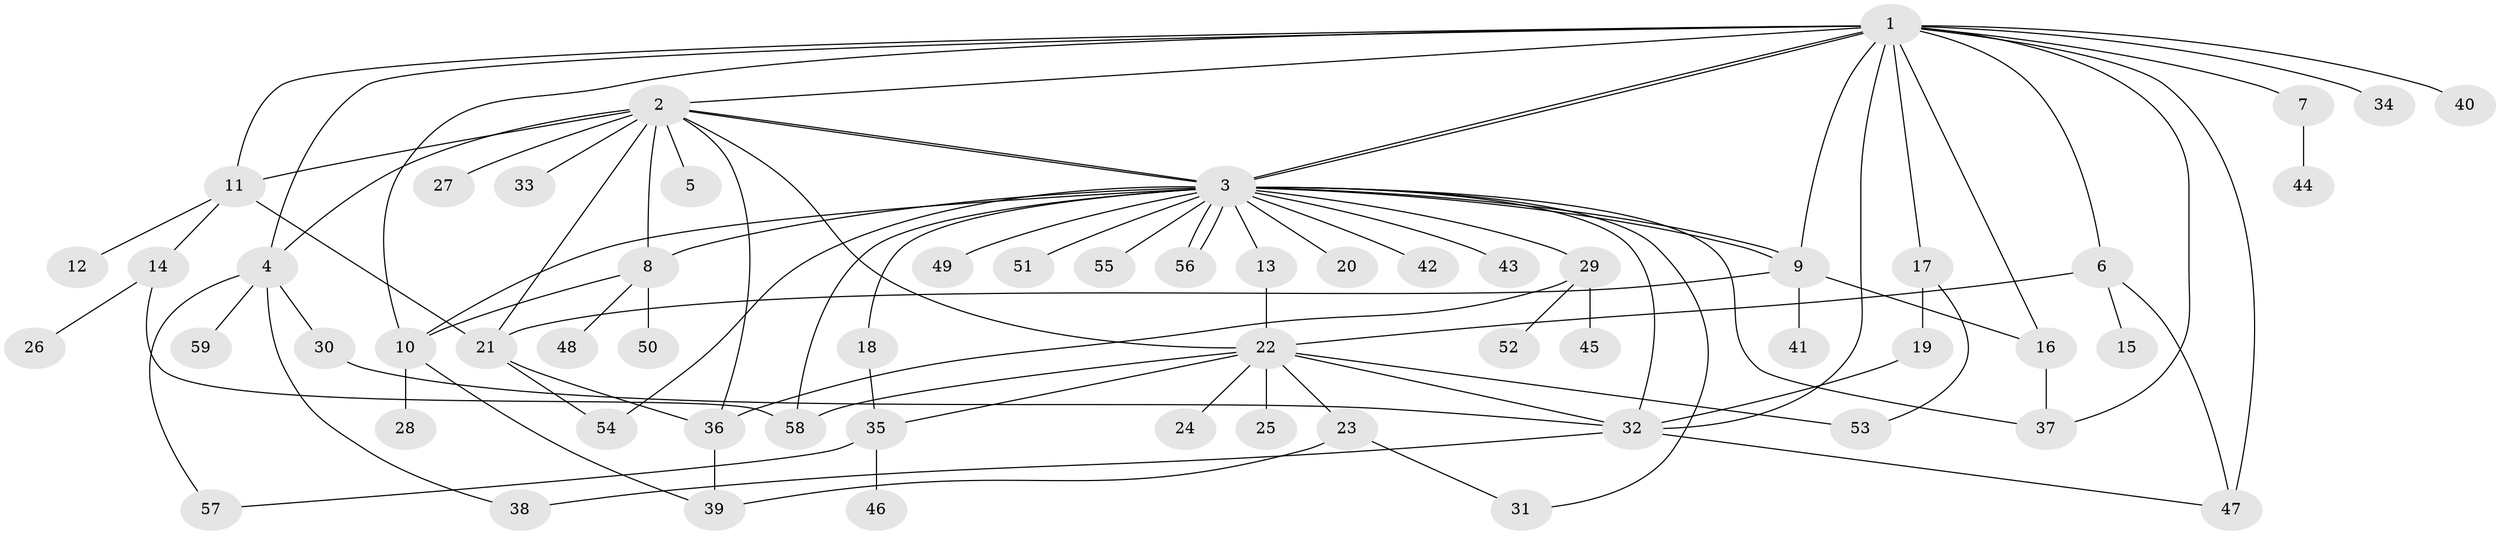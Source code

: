 // Generated by graph-tools (version 1.1) at 2025/26/03/09/25 03:26:08]
// undirected, 59 vertices, 94 edges
graph export_dot {
graph [start="1"]
  node [color=gray90,style=filled];
  1;
  2;
  3;
  4;
  5;
  6;
  7;
  8;
  9;
  10;
  11;
  12;
  13;
  14;
  15;
  16;
  17;
  18;
  19;
  20;
  21;
  22;
  23;
  24;
  25;
  26;
  27;
  28;
  29;
  30;
  31;
  32;
  33;
  34;
  35;
  36;
  37;
  38;
  39;
  40;
  41;
  42;
  43;
  44;
  45;
  46;
  47;
  48;
  49;
  50;
  51;
  52;
  53;
  54;
  55;
  56;
  57;
  58;
  59;
  1 -- 2;
  1 -- 3;
  1 -- 3;
  1 -- 4;
  1 -- 6;
  1 -- 7;
  1 -- 9;
  1 -- 10;
  1 -- 11;
  1 -- 16;
  1 -- 17;
  1 -- 32;
  1 -- 34;
  1 -- 37;
  1 -- 40;
  1 -- 47;
  2 -- 3;
  2 -- 3;
  2 -- 4;
  2 -- 5;
  2 -- 8;
  2 -- 11;
  2 -- 21;
  2 -- 22;
  2 -- 27;
  2 -- 33;
  2 -- 36;
  3 -- 8;
  3 -- 9;
  3 -- 9;
  3 -- 10;
  3 -- 13;
  3 -- 18;
  3 -- 20;
  3 -- 29;
  3 -- 31;
  3 -- 32;
  3 -- 37;
  3 -- 42;
  3 -- 43;
  3 -- 49;
  3 -- 51;
  3 -- 54;
  3 -- 55;
  3 -- 56;
  3 -- 56;
  3 -- 58;
  4 -- 30;
  4 -- 38;
  4 -- 57;
  4 -- 59;
  6 -- 15;
  6 -- 22;
  6 -- 47;
  7 -- 44;
  8 -- 10;
  8 -- 48;
  8 -- 50;
  9 -- 16;
  9 -- 21;
  9 -- 41;
  10 -- 28;
  10 -- 39;
  11 -- 12;
  11 -- 14;
  11 -- 21;
  13 -- 22;
  14 -- 26;
  14 -- 58;
  16 -- 37;
  17 -- 19;
  17 -- 53;
  18 -- 35;
  19 -- 32;
  21 -- 36;
  21 -- 54;
  22 -- 23;
  22 -- 24;
  22 -- 25;
  22 -- 32;
  22 -- 35;
  22 -- 53;
  22 -- 58;
  23 -- 31;
  23 -- 39;
  29 -- 36;
  29 -- 45;
  29 -- 52;
  30 -- 32;
  32 -- 38;
  32 -- 47;
  35 -- 46;
  35 -- 57;
  36 -- 39;
}
